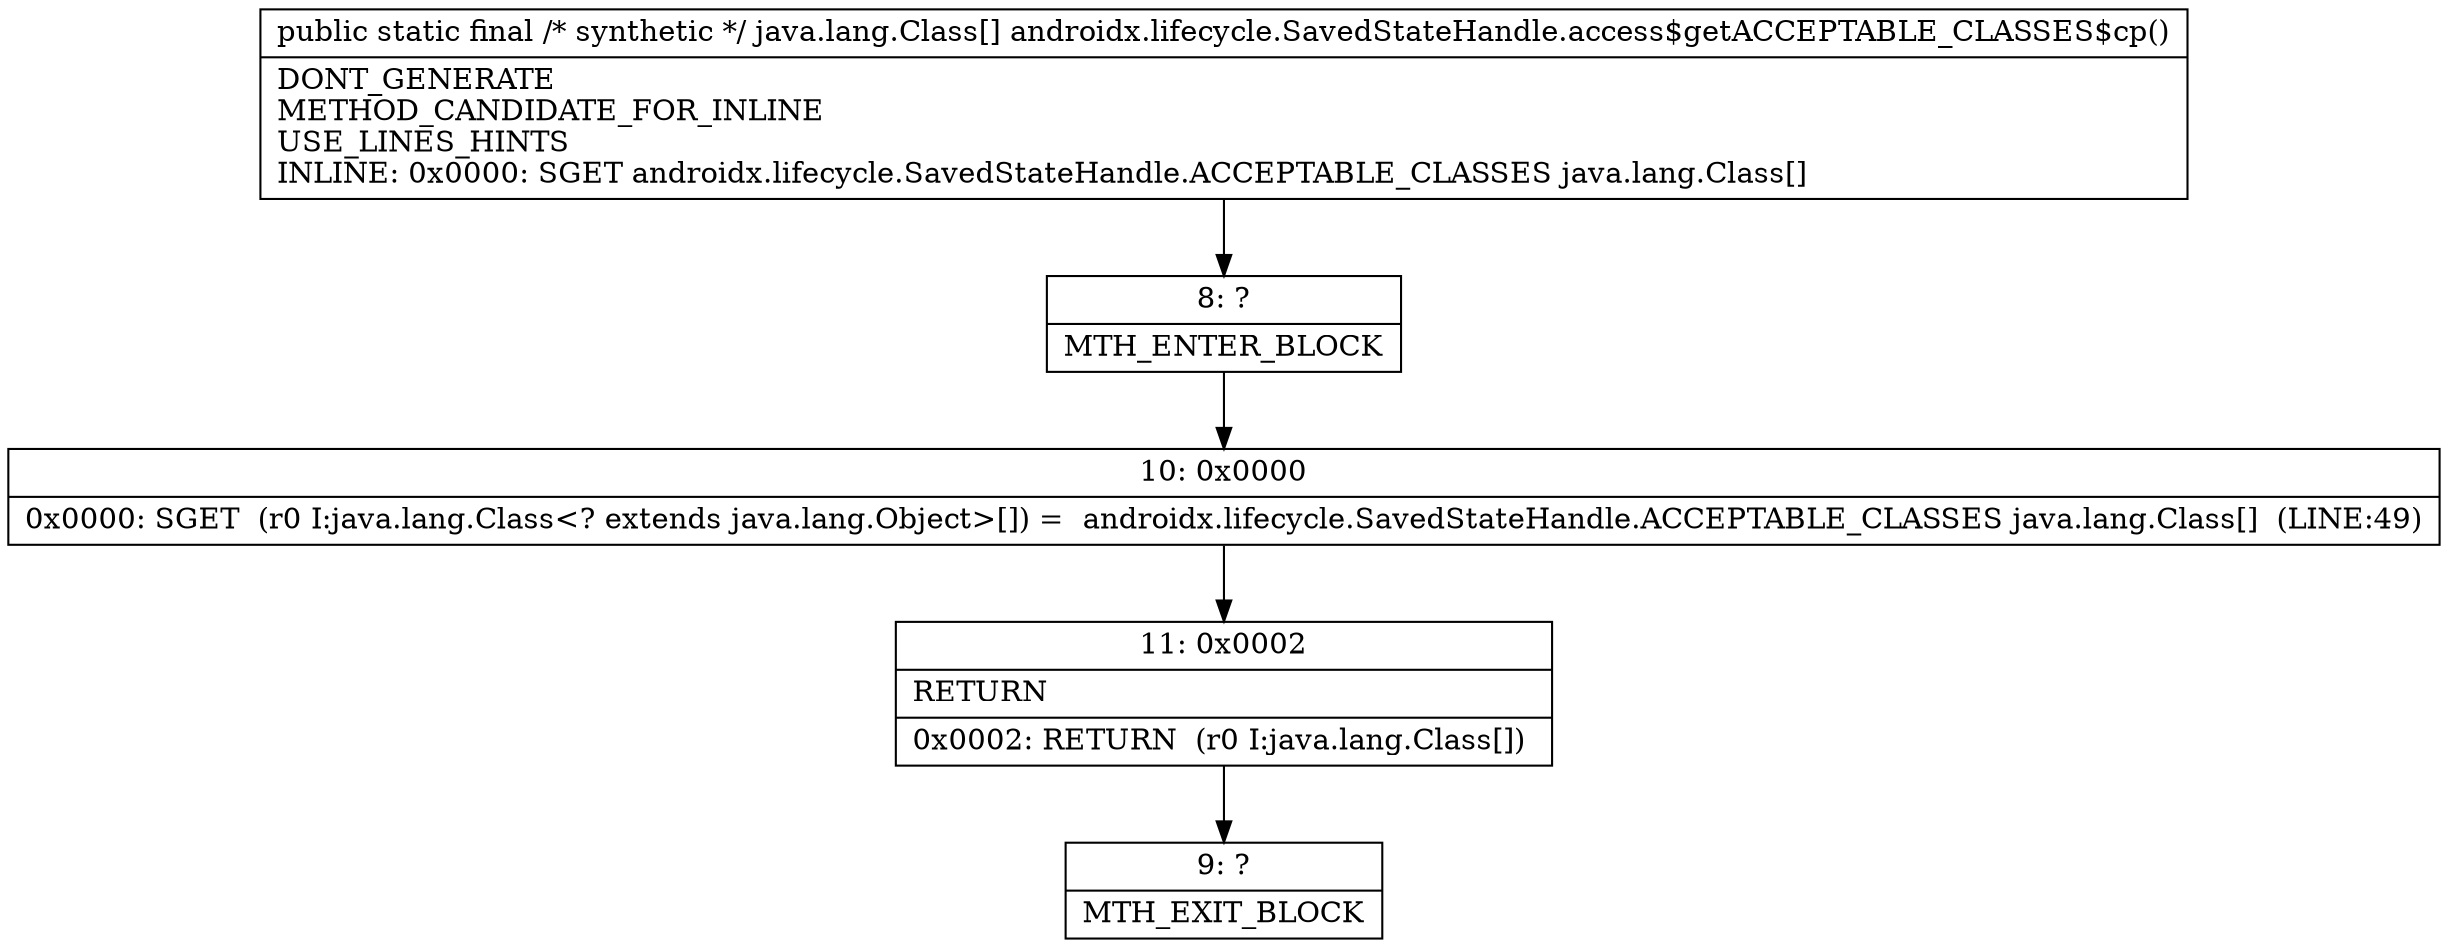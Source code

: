 digraph "CFG forandroidx.lifecycle.SavedStateHandle.access$getACCEPTABLE_CLASSES$cp()[Ljava\/lang\/Class;" {
Node_8 [shape=record,label="{8\:\ ?|MTH_ENTER_BLOCK\l}"];
Node_10 [shape=record,label="{10\:\ 0x0000|0x0000: SGET  (r0 I:java.lang.Class\<? extends java.lang.Object\>[]) =  androidx.lifecycle.SavedStateHandle.ACCEPTABLE_CLASSES java.lang.Class[]  (LINE:49)\l}"];
Node_11 [shape=record,label="{11\:\ 0x0002|RETURN\l|0x0002: RETURN  (r0 I:java.lang.Class[]) \l}"];
Node_9 [shape=record,label="{9\:\ ?|MTH_EXIT_BLOCK\l}"];
MethodNode[shape=record,label="{public static final \/* synthetic *\/ java.lang.Class[] androidx.lifecycle.SavedStateHandle.access$getACCEPTABLE_CLASSES$cp()  | DONT_GENERATE\lMETHOD_CANDIDATE_FOR_INLINE\lUSE_LINES_HINTS\lINLINE: 0x0000: SGET   androidx.lifecycle.SavedStateHandle.ACCEPTABLE_CLASSES java.lang.Class[]\l}"];
MethodNode -> Node_8;Node_8 -> Node_10;
Node_10 -> Node_11;
Node_11 -> Node_9;
}

